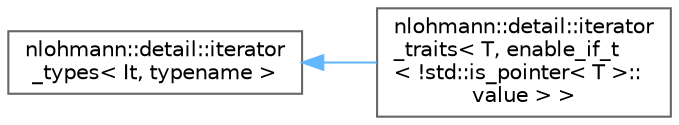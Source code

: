 digraph "Graphical Class Hierarchy"
{
 // LATEX_PDF_SIZE
  bgcolor="transparent";
  edge [fontname=Helvetica,fontsize=10,labelfontname=Helvetica,labelfontsize=10];
  node [fontname=Helvetica,fontsize=10,shape=box,height=0.2,width=0.4];
  rankdir="LR";
  Node0 [id="Node000000",label="nlohmann::detail::iterator\l_types\< It, typename \>",height=0.2,width=0.4,color="grey40", fillcolor="white", style="filled",URL="$structnlohmann_1_1detail_1_1iterator__types.html",tooltip=" "];
  Node0 -> Node1 [id="edge42_Node000000_Node000001",dir="back",color="steelblue1",style="solid",tooltip=" "];
  Node1 [id="Node000001",label="nlohmann::detail::iterator\l_traits\< T, enable_if_t\l\< !std::is_pointer\< T \>::\lvalue \> \>",height=0.2,width=0.4,color="grey40", fillcolor="white", style="filled",URL="$structnlohmann_1_1detail_1_1iterator__traits_3_01T_00_01enable__if__t_3_01_9std_1_1is__pointer_3_01T_01_4_1_1value_01_4_01_4.html",tooltip=" "];
}
